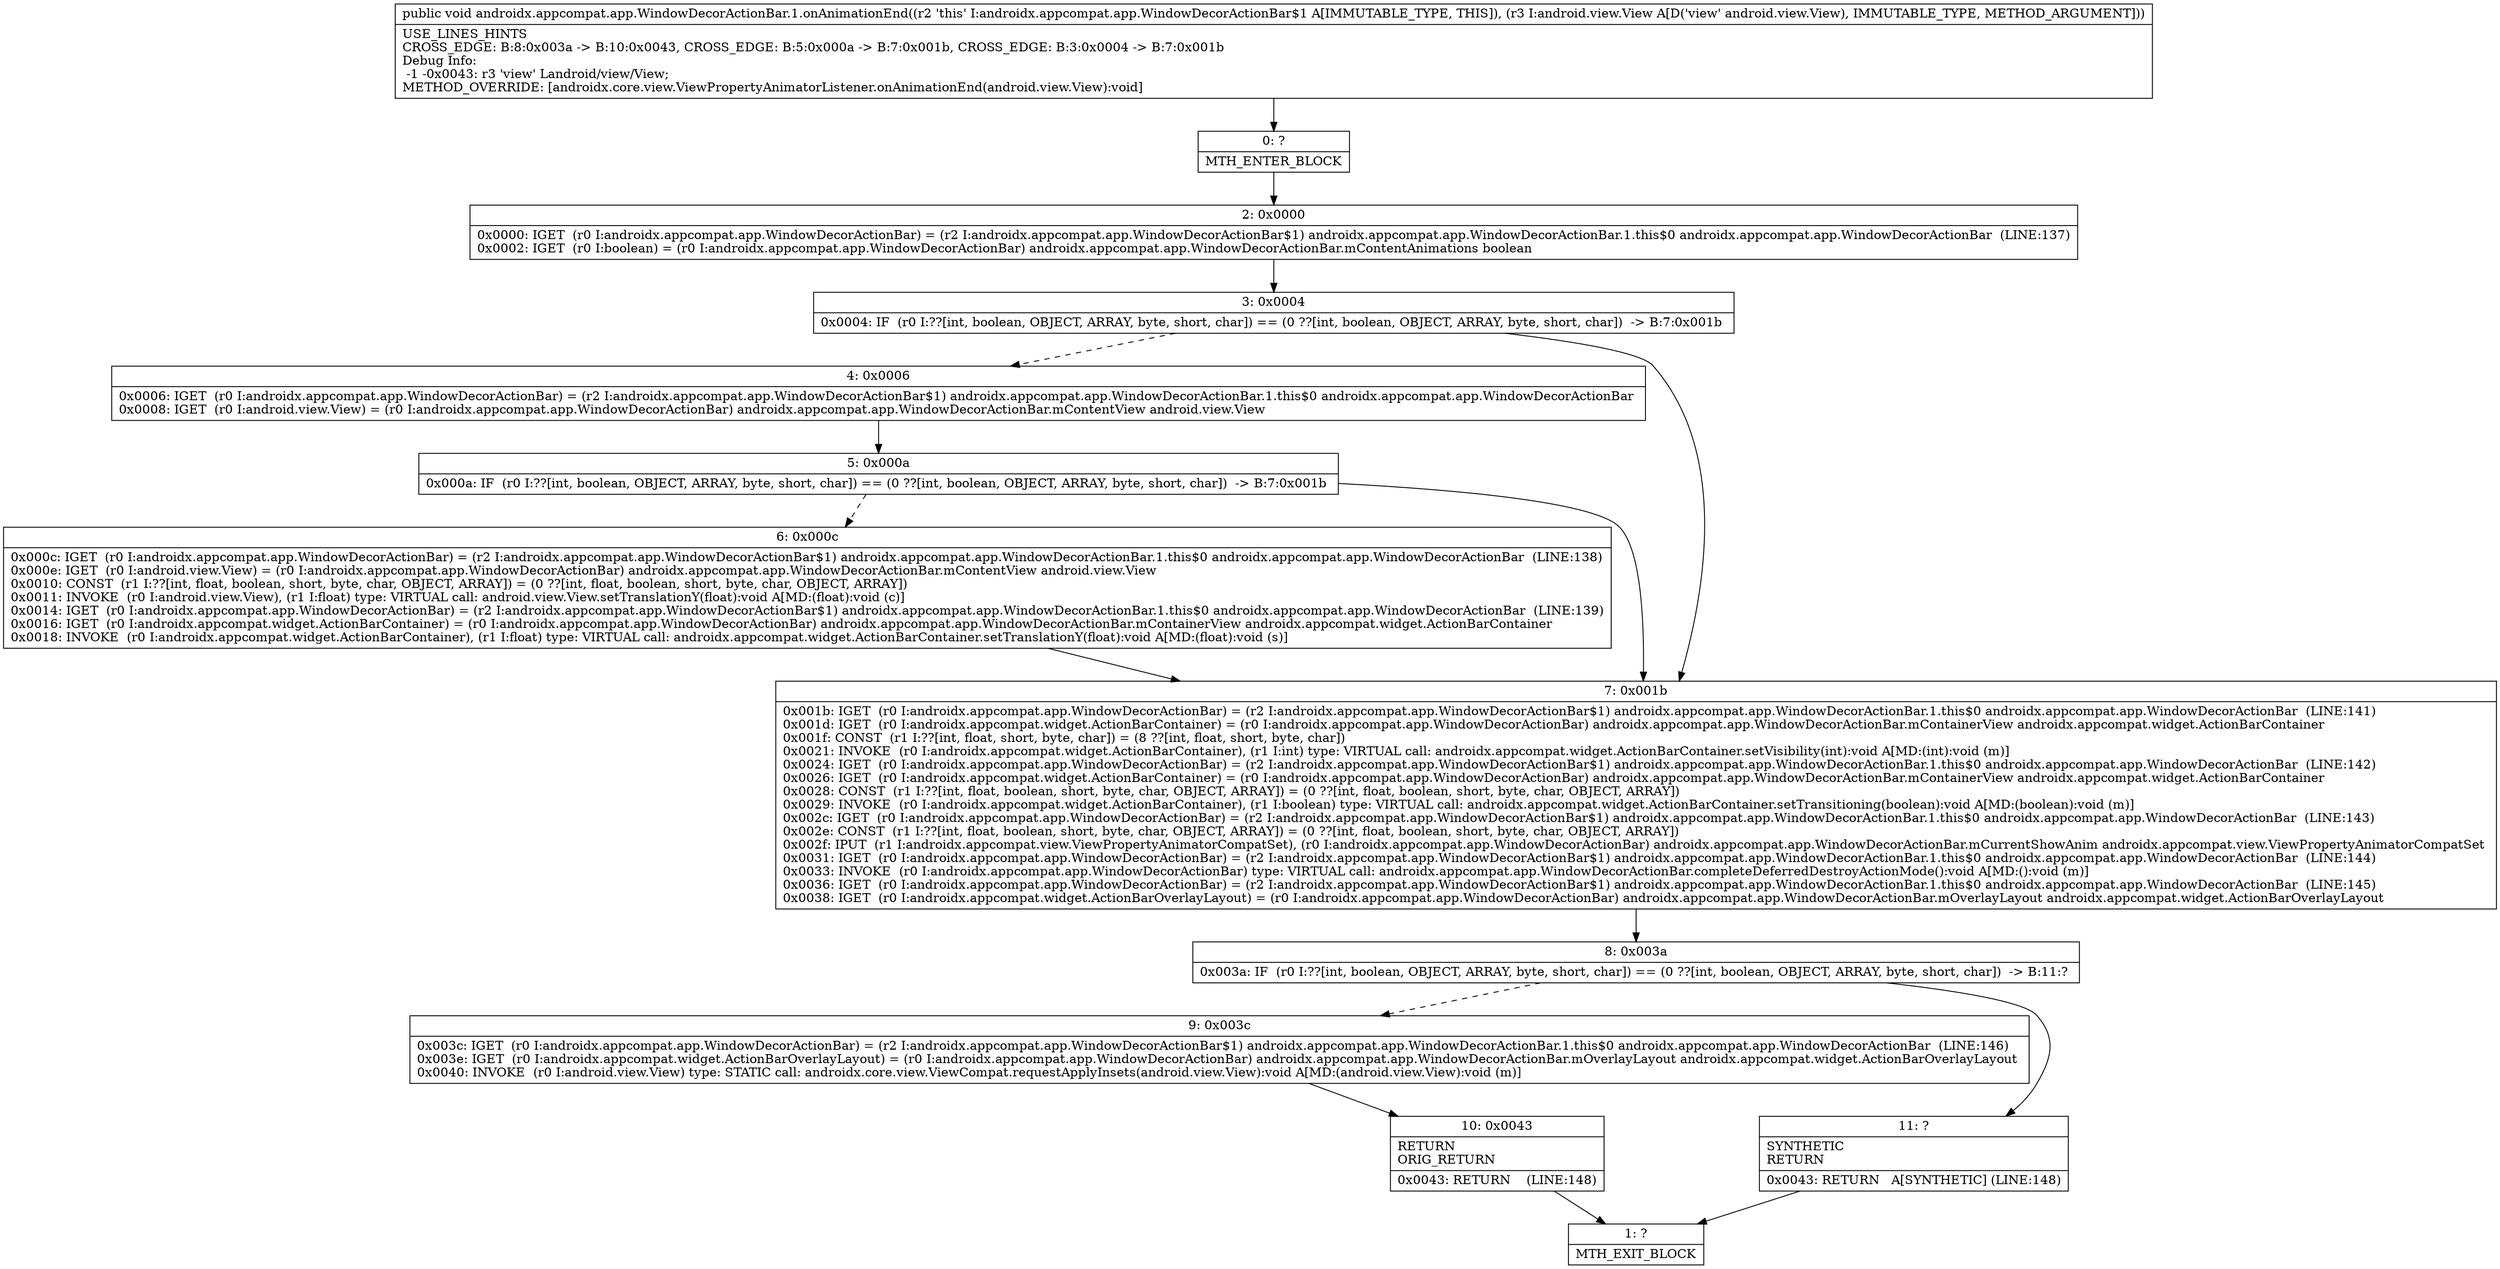 digraph "CFG forandroidx.appcompat.app.WindowDecorActionBar.1.onAnimationEnd(Landroid\/view\/View;)V" {
Node_0 [shape=record,label="{0\:\ ?|MTH_ENTER_BLOCK\l}"];
Node_2 [shape=record,label="{2\:\ 0x0000|0x0000: IGET  (r0 I:androidx.appcompat.app.WindowDecorActionBar) = (r2 I:androidx.appcompat.app.WindowDecorActionBar$1) androidx.appcompat.app.WindowDecorActionBar.1.this$0 androidx.appcompat.app.WindowDecorActionBar  (LINE:137)\l0x0002: IGET  (r0 I:boolean) = (r0 I:androidx.appcompat.app.WindowDecorActionBar) androidx.appcompat.app.WindowDecorActionBar.mContentAnimations boolean \l}"];
Node_3 [shape=record,label="{3\:\ 0x0004|0x0004: IF  (r0 I:??[int, boolean, OBJECT, ARRAY, byte, short, char]) == (0 ??[int, boolean, OBJECT, ARRAY, byte, short, char])  \-\> B:7:0x001b \l}"];
Node_4 [shape=record,label="{4\:\ 0x0006|0x0006: IGET  (r0 I:androidx.appcompat.app.WindowDecorActionBar) = (r2 I:androidx.appcompat.app.WindowDecorActionBar$1) androidx.appcompat.app.WindowDecorActionBar.1.this$0 androidx.appcompat.app.WindowDecorActionBar \l0x0008: IGET  (r0 I:android.view.View) = (r0 I:androidx.appcompat.app.WindowDecorActionBar) androidx.appcompat.app.WindowDecorActionBar.mContentView android.view.View \l}"];
Node_5 [shape=record,label="{5\:\ 0x000a|0x000a: IF  (r0 I:??[int, boolean, OBJECT, ARRAY, byte, short, char]) == (0 ??[int, boolean, OBJECT, ARRAY, byte, short, char])  \-\> B:7:0x001b \l}"];
Node_6 [shape=record,label="{6\:\ 0x000c|0x000c: IGET  (r0 I:androidx.appcompat.app.WindowDecorActionBar) = (r2 I:androidx.appcompat.app.WindowDecorActionBar$1) androidx.appcompat.app.WindowDecorActionBar.1.this$0 androidx.appcompat.app.WindowDecorActionBar  (LINE:138)\l0x000e: IGET  (r0 I:android.view.View) = (r0 I:androidx.appcompat.app.WindowDecorActionBar) androidx.appcompat.app.WindowDecorActionBar.mContentView android.view.View \l0x0010: CONST  (r1 I:??[int, float, boolean, short, byte, char, OBJECT, ARRAY]) = (0 ??[int, float, boolean, short, byte, char, OBJECT, ARRAY]) \l0x0011: INVOKE  (r0 I:android.view.View), (r1 I:float) type: VIRTUAL call: android.view.View.setTranslationY(float):void A[MD:(float):void (c)]\l0x0014: IGET  (r0 I:androidx.appcompat.app.WindowDecorActionBar) = (r2 I:androidx.appcompat.app.WindowDecorActionBar$1) androidx.appcompat.app.WindowDecorActionBar.1.this$0 androidx.appcompat.app.WindowDecorActionBar  (LINE:139)\l0x0016: IGET  (r0 I:androidx.appcompat.widget.ActionBarContainer) = (r0 I:androidx.appcompat.app.WindowDecorActionBar) androidx.appcompat.app.WindowDecorActionBar.mContainerView androidx.appcompat.widget.ActionBarContainer \l0x0018: INVOKE  (r0 I:androidx.appcompat.widget.ActionBarContainer), (r1 I:float) type: VIRTUAL call: androidx.appcompat.widget.ActionBarContainer.setTranslationY(float):void A[MD:(float):void (s)]\l}"];
Node_7 [shape=record,label="{7\:\ 0x001b|0x001b: IGET  (r0 I:androidx.appcompat.app.WindowDecorActionBar) = (r2 I:androidx.appcompat.app.WindowDecorActionBar$1) androidx.appcompat.app.WindowDecorActionBar.1.this$0 androidx.appcompat.app.WindowDecorActionBar  (LINE:141)\l0x001d: IGET  (r0 I:androidx.appcompat.widget.ActionBarContainer) = (r0 I:androidx.appcompat.app.WindowDecorActionBar) androidx.appcompat.app.WindowDecorActionBar.mContainerView androidx.appcompat.widget.ActionBarContainer \l0x001f: CONST  (r1 I:??[int, float, short, byte, char]) = (8 ??[int, float, short, byte, char]) \l0x0021: INVOKE  (r0 I:androidx.appcompat.widget.ActionBarContainer), (r1 I:int) type: VIRTUAL call: androidx.appcompat.widget.ActionBarContainer.setVisibility(int):void A[MD:(int):void (m)]\l0x0024: IGET  (r0 I:androidx.appcompat.app.WindowDecorActionBar) = (r2 I:androidx.appcompat.app.WindowDecorActionBar$1) androidx.appcompat.app.WindowDecorActionBar.1.this$0 androidx.appcompat.app.WindowDecorActionBar  (LINE:142)\l0x0026: IGET  (r0 I:androidx.appcompat.widget.ActionBarContainer) = (r0 I:androidx.appcompat.app.WindowDecorActionBar) androidx.appcompat.app.WindowDecorActionBar.mContainerView androidx.appcompat.widget.ActionBarContainer \l0x0028: CONST  (r1 I:??[int, float, boolean, short, byte, char, OBJECT, ARRAY]) = (0 ??[int, float, boolean, short, byte, char, OBJECT, ARRAY]) \l0x0029: INVOKE  (r0 I:androidx.appcompat.widget.ActionBarContainer), (r1 I:boolean) type: VIRTUAL call: androidx.appcompat.widget.ActionBarContainer.setTransitioning(boolean):void A[MD:(boolean):void (m)]\l0x002c: IGET  (r0 I:androidx.appcompat.app.WindowDecorActionBar) = (r2 I:androidx.appcompat.app.WindowDecorActionBar$1) androidx.appcompat.app.WindowDecorActionBar.1.this$0 androidx.appcompat.app.WindowDecorActionBar  (LINE:143)\l0x002e: CONST  (r1 I:??[int, float, boolean, short, byte, char, OBJECT, ARRAY]) = (0 ??[int, float, boolean, short, byte, char, OBJECT, ARRAY]) \l0x002f: IPUT  (r1 I:androidx.appcompat.view.ViewPropertyAnimatorCompatSet), (r0 I:androidx.appcompat.app.WindowDecorActionBar) androidx.appcompat.app.WindowDecorActionBar.mCurrentShowAnim androidx.appcompat.view.ViewPropertyAnimatorCompatSet \l0x0031: IGET  (r0 I:androidx.appcompat.app.WindowDecorActionBar) = (r2 I:androidx.appcompat.app.WindowDecorActionBar$1) androidx.appcompat.app.WindowDecorActionBar.1.this$0 androidx.appcompat.app.WindowDecorActionBar  (LINE:144)\l0x0033: INVOKE  (r0 I:androidx.appcompat.app.WindowDecorActionBar) type: VIRTUAL call: androidx.appcompat.app.WindowDecorActionBar.completeDeferredDestroyActionMode():void A[MD:():void (m)]\l0x0036: IGET  (r0 I:androidx.appcompat.app.WindowDecorActionBar) = (r2 I:androidx.appcompat.app.WindowDecorActionBar$1) androidx.appcompat.app.WindowDecorActionBar.1.this$0 androidx.appcompat.app.WindowDecorActionBar  (LINE:145)\l0x0038: IGET  (r0 I:androidx.appcompat.widget.ActionBarOverlayLayout) = (r0 I:androidx.appcompat.app.WindowDecorActionBar) androidx.appcompat.app.WindowDecorActionBar.mOverlayLayout androidx.appcompat.widget.ActionBarOverlayLayout \l}"];
Node_8 [shape=record,label="{8\:\ 0x003a|0x003a: IF  (r0 I:??[int, boolean, OBJECT, ARRAY, byte, short, char]) == (0 ??[int, boolean, OBJECT, ARRAY, byte, short, char])  \-\> B:11:? \l}"];
Node_9 [shape=record,label="{9\:\ 0x003c|0x003c: IGET  (r0 I:androidx.appcompat.app.WindowDecorActionBar) = (r2 I:androidx.appcompat.app.WindowDecorActionBar$1) androidx.appcompat.app.WindowDecorActionBar.1.this$0 androidx.appcompat.app.WindowDecorActionBar  (LINE:146)\l0x003e: IGET  (r0 I:androidx.appcompat.widget.ActionBarOverlayLayout) = (r0 I:androidx.appcompat.app.WindowDecorActionBar) androidx.appcompat.app.WindowDecorActionBar.mOverlayLayout androidx.appcompat.widget.ActionBarOverlayLayout \l0x0040: INVOKE  (r0 I:android.view.View) type: STATIC call: androidx.core.view.ViewCompat.requestApplyInsets(android.view.View):void A[MD:(android.view.View):void (m)]\l}"];
Node_10 [shape=record,label="{10\:\ 0x0043|RETURN\lORIG_RETURN\l|0x0043: RETURN    (LINE:148)\l}"];
Node_1 [shape=record,label="{1\:\ ?|MTH_EXIT_BLOCK\l}"];
Node_11 [shape=record,label="{11\:\ ?|SYNTHETIC\lRETURN\l|0x0043: RETURN   A[SYNTHETIC] (LINE:148)\l}"];
MethodNode[shape=record,label="{public void androidx.appcompat.app.WindowDecorActionBar.1.onAnimationEnd((r2 'this' I:androidx.appcompat.app.WindowDecorActionBar$1 A[IMMUTABLE_TYPE, THIS]), (r3 I:android.view.View A[D('view' android.view.View), IMMUTABLE_TYPE, METHOD_ARGUMENT]))  | USE_LINES_HINTS\lCROSS_EDGE: B:8:0x003a \-\> B:10:0x0043, CROSS_EDGE: B:5:0x000a \-\> B:7:0x001b, CROSS_EDGE: B:3:0x0004 \-\> B:7:0x001b\lDebug Info:\l  \-1 \-0x0043: r3 'view' Landroid\/view\/View;\lMETHOD_OVERRIDE: [androidx.core.view.ViewPropertyAnimatorListener.onAnimationEnd(android.view.View):void]\l}"];
MethodNode -> Node_0;Node_0 -> Node_2;
Node_2 -> Node_3;
Node_3 -> Node_4[style=dashed];
Node_3 -> Node_7;
Node_4 -> Node_5;
Node_5 -> Node_6[style=dashed];
Node_5 -> Node_7;
Node_6 -> Node_7;
Node_7 -> Node_8;
Node_8 -> Node_9[style=dashed];
Node_8 -> Node_11;
Node_9 -> Node_10;
Node_10 -> Node_1;
Node_11 -> Node_1;
}

